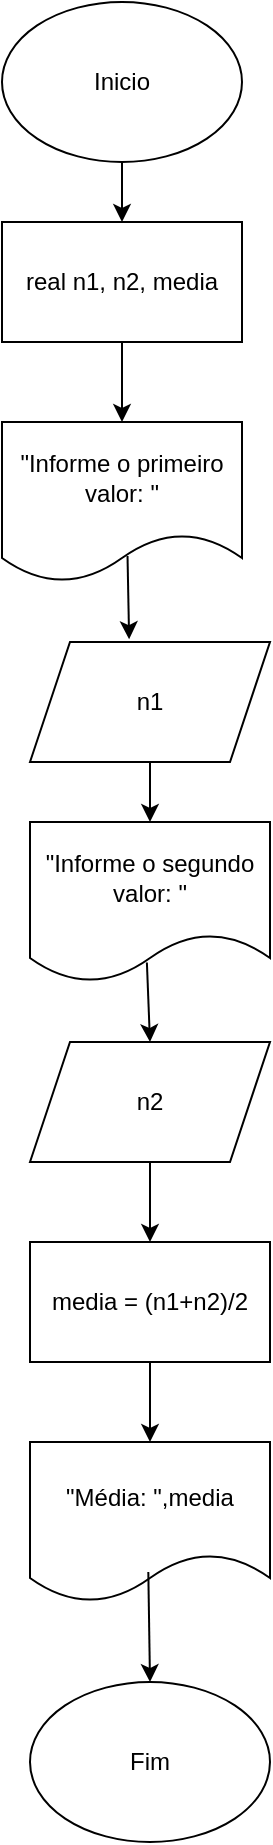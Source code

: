<mxfile version="26.2.3">
  <diagram name="Página-1" id="bDvTemzpQ7XN2jKiAscR">
    <mxGraphModel dx="1044" dy="568" grid="1" gridSize="10" guides="1" tooltips="1" connect="1" arrows="1" fold="1" page="1" pageScale="1" pageWidth="827" pageHeight="1169" math="0" shadow="0">
      <root>
        <mxCell id="0" />
        <mxCell id="1" parent="0" />
        <mxCell id="GWgP33HQFfG0AuJ8wDhh-1" value="Inicio" style="ellipse;whiteSpace=wrap;html=1;" vertex="1" parent="1">
          <mxGeometry x="340" y="20" width="120" height="80" as="geometry" />
        </mxCell>
        <mxCell id="GWgP33HQFfG0AuJ8wDhh-2" value="Fim" style="ellipse;whiteSpace=wrap;html=1;" vertex="1" parent="1">
          <mxGeometry x="354" y="860" width="120" height="80" as="geometry" />
        </mxCell>
        <mxCell id="GWgP33HQFfG0AuJ8wDhh-3" value="real n1, n2, media" style="rounded=0;whiteSpace=wrap;html=1;" vertex="1" parent="1">
          <mxGeometry x="340" y="130" width="120" height="60" as="geometry" />
        </mxCell>
        <mxCell id="GWgP33HQFfG0AuJ8wDhh-4" value="&quot;Informe o primeiro valor: &quot;" style="shape=document;whiteSpace=wrap;html=1;boundedLbl=1;" vertex="1" parent="1">
          <mxGeometry x="340" y="230" width="120" height="80" as="geometry" />
        </mxCell>
        <mxCell id="GWgP33HQFfG0AuJ8wDhh-5" value="n1" style="shape=parallelogram;perimeter=parallelogramPerimeter;whiteSpace=wrap;html=1;fixedSize=1;" vertex="1" parent="1">
          <mxGeometry x="354" y="340" width="120" height="60" as="geometry" />
        </mxCell>
        <mxCell id="GWgP33HQFfG0AuJ8wDhh-6" value="&quot;Informe o segundo valor: &quot;" style="shape=document;whiteSpace=wrap;html=1;boundedLbl=1;" vertex="1" parent="1">
          <mxGeometry x="354" y="430" width="120" height="80" as="geometry" />
        </mxCell>
        <mxCell id="GWgP33HQFfG0AuJ8wDhh-7" value="n2" style="shape=parallelogram;perimeter=parallelogramPerimeter;whiteSpace=wrap;html=1;fixedSize=1;" vertex="1" parent="1">
          <mxGeometry x="354" y="540" width="120" height="60" as="geometry" />
        </mxCell>
        <mxCell id="GWgP33HQFfG0AuJ8wDhh-8" value="media = (n1+n2)/2" style="rounded=0;whiteSpace=wrap;html=1;" vertex="1" parent="1">
          <mxGeometry x="354" y="640" width="120" height="60" as="geometry" />
        </mxCell>
        <mxCell id="GWgP33HQFfG0AuJ8wDhh-9" value="&quot;Média: &quot;,media" style="shape=document;whiteSpace=wrap;html=1;boundedLbl=1;" vertex="1" parent="1">
          <mxGeometry x="354" y="740" width="120" height="80" as="geometry" />
        </mxCell>
        <mxCell id="GWgP33HQFfG0AuJ8wDhh-10" value="" style="endArrow=classic;html=1;rounded=0;entryX=0.5;entryY=0;entryDx=0;entryDy=0;exitX=0.493;exitY=0.813;exitDx=0;exitDy=0;exitPerimeter=0;" edge="1" parent="1" source="GWgP33HQFfG0AuJ8wDhh-9" target="GWgP33HQFfG0AuJ8wDhh-2">
          <mxGeometry width="50" height="50" relative="1" as="geometry">
            <mxPoint x="412" y="811" as="sourcePoint" />
            <mxPoint x="440" y="720" as="targetPoint" />
          </mxGeometry>
        </mxCell>
        <mxCell id="GWgP33HQFfG0AuJ8wDhh-11" value="" style="endArrow=classic;html=1;rounded=0;exitX=0.5;exitY=1;exitDx=0;exitDy=0;entryX=0.5;entryY=0;entryDx=0;entryDy=0;" edge="1" parent="1" source="GWgP33HQFfG0AuJ8wDhh-8" target="GWgP33HQFfG0AuJ8wDhh-9">
          <mxGeometry width="50" height="50" relative="1" as="geometry">
            <mxPoint x="390" y="670" as="sourcePoint" />
            <mxPoint x="440" y="620" as="targetPoint" />
          </mxGeometry>
        </mxCell>
        <mxCell id="GWgP33HQFfG0AuJ8wDhh-12" value="" style="endArrow=classic;html=1;rounded=0;exitX=0.5;exitY=1;exitDx=0;exitDy=0;entryX=0.5;entryY=0;entryDx=0;entryDy=0;" edge="1" parent="1" source="GWgP33HQFfG0AuJ8wDhh-7" target="GWgP33HQFfG0AuJ8wDhh-8">
          <mxGeometry width="50" height="50" relative="1" as="geometry">
            <mxPoint x="390" y="670" as="sourcePoint" />
            <mxPoint x="440" y="620" as="targetPoint" />
          </mxGeometry>
        </mxCell>
        <mxCell id="GWgP33HQFfG0AuJ8wDhh-13" value="" style="endArrow=classic;html=1;rounded=0;exitX=0.487;exitY=0.878;exitDx=0;exitDy=0;exitPerimeter=0;entryX=0.5;entryY=0;entryDx=0;entryDy=0;" edge="1" parent="1" source="GWgP33HQFfG0AuJ8wDhh-6" target="GWgP33HQFfG0AuJ8wDhh-7">
          <mxGeometry width="50" height="50" relative="1" as="geometry">
            <mxPoint x="390" y="470" as="sourcePoint" />
            <mxPoint x="440" y="420" as="targetPoint" />
          </mxGeometry>
        </mxCell>
        <mxCell id="GWgP33HQFfG0AuJ8wDhh-14" value="" style="endArrow=classic;html=1;rounded=0;exitX=0.5;exitY=1;exitDx=0;exitDy=0;entryX=0.5;entryY=0;entryDx=0;entryDy=0;" edge="1" parent="1" source="GWgP33HQFfG0AuJ8wDhh-5" target="GWgP33HQFfG0AuJ8wDhh-6">
          <mxGeometry width="50" height="50" relative="1" as="geometry">
            <mxPoint x="390" y="370" as="sourcePoint" />
            <mxPoint x="440" y="320" as="targetPoint" />
          </mxGeometry>
        </mxCell>
        <mxCell id="GWgP33HQFfG0AuJ8wDhh-15" value="" style="endArrow=classic;html=1;rounded=0;exitX=0.523;exitY=0.838;exitDx=0;exitDy=0;exitPerimeter=0;entryX=0.413;entryY=-0.023;entryDx=0;entryDy=0;entryPerimeter=0;" edge="1" parent="1" source="GWgP33HQFfG0AuJ8wDhh-4" target="GWgP33HQFfG0AuJ8wDhh-5">
          <mxGeometry width="50" height="50" relative="1" as="geometry">
            <mxPoint x="390" y="270" as="sourcePoint" />
            <mxPoint x="440" y="220" as="targetPoint" />
          </mxGeometry>
        </mxCell>
        <mxCell id="GWgP33HQFfG0AuJ8wDhh-16" value="" style="endArrow=classic;html=1;rounded=0;exitX=0.5;exitY=1;exitDx=0;exitDy=0;entryX=0.5;entryY=0;entryDx=0;entryDy=0;" edge="1" parent="1" source="GWgP33HQFfG0AuJ8wDhh-3" target="GWgP33HQFfG0AuJ8wDhh-4">
          <mxGeometry width="50" height="50" relative="1" as="geometry">
            <mxPoint x="390" y="270" as="sourcePoint" />
            <mxPoint x="440" y="220" as="targetPoint" />
          </mxGeometry>
        </mxCell>
        <mxCell id="GWgP33HQFfG0AuJ8wDhh-17" value="" style="endArrow=classic;html=1;rounded=0;exitX=0.5;exitY=1;exitDx=0;exitDy=0;" edge="1" parent="1" source="GWgP33HQFfG0AuJ8wDhh-1" target="GWgP33HQFfG0AuJ8wDhh-3">
          <mxGeometry width="50" height="50" relative="1" as="geometry">
            <mxPoint x="390" y="270" as="sourcePoint" />
            <mxPoint x="440" y="220" as="targetPoint" />
          </mxGeometry>
        </mxCell>
      </root>
    </mxGraphModel>
  </diagram>
</mxfile>

